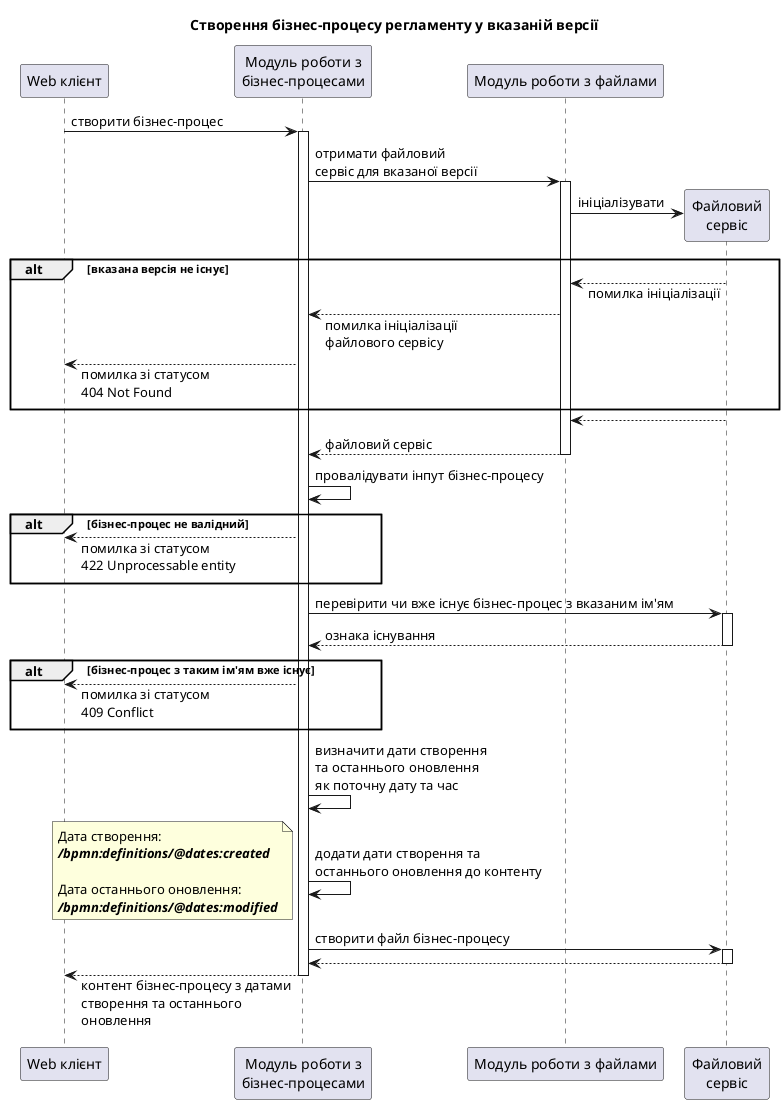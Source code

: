 @startuml
participant "Web клієнт" as client order 1
participant "Модуль роботи з\nбізнес-процесами" as businessProcessModule order 2
participant "Модуль роботи з файлами" as fileModule order 3
participant "Файловий\nсервіс" as fileService order 4

skinparam responseMessageBelowArrow true

title Створення бізнес-процесу регламенту у вказаній версії

client -> businessProcessModule: створити бізнес-процес
activate businessProcessModule

  businessProcessModule -> fileModule: отримати файловий\nсервіс для вказаної версії
  activate fileModule
    create fileService
    fileModule -> fileService: ініціалізувати
    alt вказана версія не існує
      fileModule <-- fileService: помилка ініціалізації
      businessProcessModule <-- fileModule: помилка ініціалізації\nфайлового сервісу
      client <-- businessProcessModule: помилка зі статусом\n404 Not Found
    end
    fileModule <-- fileService
    return файловий сервіс
  deactivate fileModule

  businessProcessModule -> businessProcessModule: провалідувати інпут бізнес-процесу
  alt бізнес-процес не валідний
  client <-- businessProcessModule: помилка зі статусом\n422 Unprocessable entity
  end


  businessProcessModule -> fileService: перевірити чи вже існує бізнес-процес з вказаним ім'ям
  activate fileService
    return ознака існування
  deactivate fileService
  alt бізнес-процес з таким ім'ям вже існує
  client <-- businessProcessModule: помилка зі статусом\n409 Conflict
  end

  businessProcessModule -> businessProcessModule: визначити дати створення\nта останнього оновлення\nяк поточну дату та час

  businessProcessModule -> businessProcessModule: додати дати створення та\nостаннього оновлення до контенту
  note left
    Дата створення:
    **///bpmn:definitions/@dates:created//**

    Дата останнього оновлення:
    **///bpmn:definitions/@dates:modified//**
  end note

  businessProcessModule -> fileService: створити файл бізнес-процесу
  activate fileService
  return
  deactivate fileService

  client <-- businessProcessModule: контент бізнес-процесу з датами\nстворення та останнього\nоновлення

deactivate businessProcessModule
@enduml